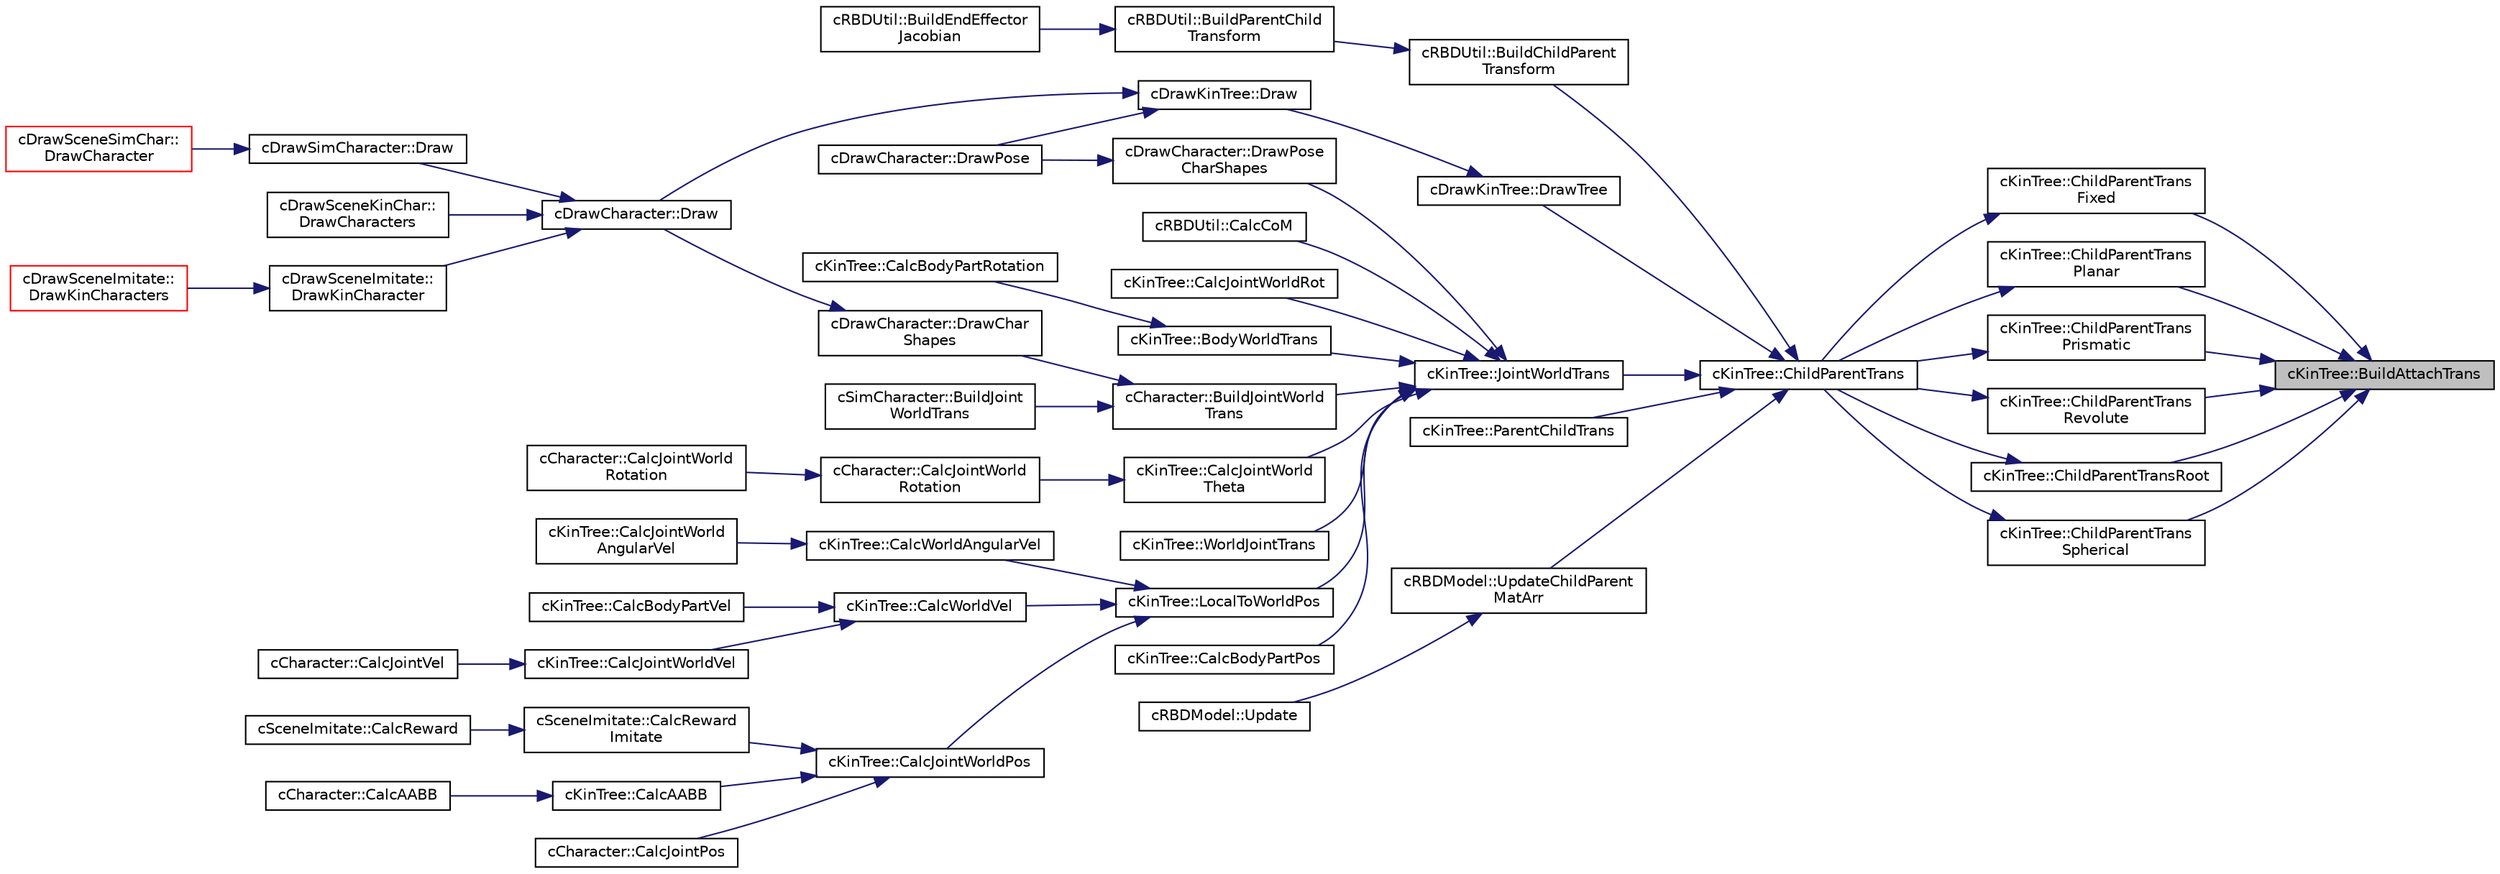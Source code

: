 digraph "cKinTree::BuildAttachTrans"
{
 // LATEX_PDF_SIZE
  edge [fontname="Helvetica",fontsize="10",labelfontname="Helvetica",labelfontsize="10"];
  node [fontname="Helvetica",fontsize="10",shape=record];
  rankdir="RL";
  Node1 [label="cKinTree::BuildAttachTrans",height=0.2,width=0.4,color="black", fillcolor="grey75", style="filled", fontcolor="black",tooltip=" "];
  Node1 -> Node2 [dir="back",color="midnightblue",fontsize="10",style="solid",fontname="Helvetica"];
  Node2 [label="cKinTree::ChildParentTrans\lFixed",height=0.2,width=0.4,color="black", fillcolor="white", style="filled",URL="$classc_kin_tree.html#a9d808f6590df3468c36fce1c09379e1d",tooltip=" "];
  Node2 -> Node3 [dir="back",color="midnightblue",fontsize="10",style="solid",fontname="Helvetica"];
  Node3 [label="cKinTree::ChildParentTrans",height=0.2,width=0.4,color="black", fillcolor="white", style="filled",URL="$classc_kin_tree.html#a128b028d804ebd233a3cf65eeffd843a",tooltip=" "];
  Node3 -> Node4 [dir="back",color="midnightblue",fontsize="10",style="solid",fontname="Helvetica"];
  Node4 [label="cRBDUtil::BuildChildParent\lTransform",height=0.2,width=0.4,color="black", fillcolor="white", style="filled",URL="$classc_r_b_d_util.html#a393ec92eefe6f45bde96754ff54975dd",tooltip=" "];
  Node4 -> Node5 [dir="back",color="midnightblue",fontsize="10",style="solid",fontname="Helvetica"];
  Node5 [label="cRBDUtil::BuildParentChild\lTransform",height=0.2,width=0.4,color="black", fillcolor="white", style="filled",URL="$classc_r_b_d_util.html#a290642676ecc8088adb9fe2a47581321",tooltip=" "];
  Node5 -> Node6 [dir="back",color="midnightblue",fontsize="10",style="solid",fontname="Helvetica"];
  Node6 [label="cRBDUtil::BuildEndEffector\lJacobian",height=0.2,width=0.4,color="black", fillcolor="white", style="filled",URL="$classc_r_b_d_util.html#aa05249dcaba40cdcf8cfbc0580f1b487",tooltip=" "];
  Node3 -> Node7 [dir="back",color="midnightblue",fontsize="10",style="solid",fontname="Helvetica"];
  Node7 [label="cDrawKinTree::DrawTree",height=0.2,width=0.4,color="black", fillcolor="white", style="filled",URL="$classc_draw_kin_tree.html#a3ac3fbab30458f7a0fd843c18e10885b",tooltip=" "];
  Node7 -> Node8 [dir="back",color="midnightblue",fontsize="10",style="solid",fontname="Helvetica"];
  Node8 [label="cDrawKinTree::Draw",height=0.2,width=0.4,color="black", fillcolor="white", style="filled",URL="$classc_draw_kin_tree.html#a8152937a4528ee5cc347b252fed16a3f",tooltip=" "];
  Node8 -> Node9 [dir="back",color="midnightblue",fontsize="10",style="solid",fontname="Helvetica"];
  Node9 [label="cDrawCharacter::Draw",height=0.2,width=0.4,color="black", fillcolor="white", style="filled",URL="$classc_draw_character.html#a85afe23957fc54b3d058f91770b2537e",tooltip=" "];
  Node9 -> Node10 [dir="back",color="midnightblue",fontsize="10",style="solid",fontname="Helvetica"];
  Node10 [label="cDrawSimCharacter::Draw",height=0.2,width=0.4,color="black", fillcolor="white", style="filled",URL="$classc_draw_sim_character.html#a9f0a67297252bd88282ad212bf032733",tooltip=" "];
  Node10 -> Node11 [dir="back",color="midnightblue",fontsize="10",style="solid",fontname="Helvetica"];
  Node11 [label="cDrawSceneSimChar::\lDrawCharacter",height=0.2,width=0.4,color="red", fillcolor="white", style="filled",URL="$classc_draw_scene_sim_char.html#a09e34a109f247453e5e135a60867a43c",tooltip=" "];
  Node9 -> Node14 [dir="back",color="midnightblue",fontsize="10",style="solid",fontname="Helvetica"];
  Node14 [label="cDrawSceneKinChar::\lDrawCharacters",height=0.2,width=0.4,color="black", fillcolor="white", style="filled",URL="$classc_draw_scene_kin_char.html#ab8bd61dfc0483c9314fcc6aa4c3a812b",tooltip=" "];
  Node9 -> Node15 [dir="back",color="midnightblue",fontsize="10",style="solid",fontname="Helvetica"];
  Node15 [label="cDrawSceneImitate::\lDrawKinCharacter",height=0.2,width=0.4,color="black", fillcolor="white", style="filled",URL="$classc_draw_scene_imitate.html#a410cacbc8a5923ba4651044e89d68909",tooltip=" "];
  Node15 -> Node16 [dir="back",color="midnightblue",fontsize="10",style="solid",fontname="Helvetica"];
  Node16 [label="cDrawSceneImitate::\lDrawKinCharacters",height=0.2,width=0.4,color="red", fillcolor="white", style="filled",URL="$classc_draw_scene_imitate.html#a5a679d121195c8478cf0090a8016083a",tooltip=" "];
  Node8 -> Node17 [dir="back",color="midnightblue",fontsize="10",style="solid",fontname="Helvetica"];
  Node17 [label="cDrawCharacter::DrawPose",height=0.2,width=0.4,color="black", fillcolor="white", style="filled",URL="$classc_draw_character.html#acb2ee17d59302e962fa211d177291290",tooltip=" "];
  Node3 -> Node18 [dir="back",color="midnightblue",fontsize="10",style="solid",fontname="Helvetica"];
  Node18 [label="cKinTree::JointWorldTrans",height=0.2,width=0.4,color="black", fillcolor="white", style="filled",URL="$classc_kin_tree.html#acecd45296511a0156ed587def403e719",tooltip=" "];
  Node18 -> Node19 [dir="back",color="midnightblue",fontsize="10",style="solid",fontname="Helvetica"];
  Node19 [label="cKinTree::BodyWorldTrans",height=0.2,width=0.4,color="black", fillcolor="white", style="filled",URL="$classc_kin_tree.html#a01928e82ebeca48369c5c78915e2b5cb",tooltip=" "];
  Node19 -> Node20 [dir="back",color="midnightblue",fontsize="10",style="solid",fontname="Helvetica"];
  Node20 [label="cKinTree::CalcBodyPartRotation",height=0.2,width=0.4,color="black", fillcolor="white", style="filled",URL="$classc_kin_tree.html#aca58825a85a5c4bc35a0066350cea9d7",tooltip=" "];
  Node18 -> Node21 [dir="back",color="midnightblue",fontsize="10",style="solid",fontname="Helvetica"];
  Node21 [label="cCharacter::BuildJointWorld\lTrans",height=0.2,width=0.4,color="black", fillcolor="white", style="filled",URL="$classc_character.html#a41648e406d0a2e868382f1708568cf00",tooltip=" "];
  Node21 -> Node22 [dir="back",color="midnightblue",fontsize="10",style="solid",fontname="Helvetica"];
  Node22 [label="cSimCharacter::BuildJoint\lWorldTrans",height=0.2,width=0.4,color="black", fillcolor="white", style="filled",URL="$classc_sim_character.html#a2441caf7642438cb5e0555db736abe0b",tooltip=" "];
  Node21 -> Node23 [dir="back",color="midnightblue",fontsize="10",style="solid",fontname="Helvetica"];
  Node23 [label="cDrawCharacter::DrawChar\lShapes",height=0.2,width=0.4,color="black", fillcolor="white", style="filled",URL="$classc_draw_character.html#a039230192a7c9a1880476d0130fb7bcf",tooltip=" "];
  Node23 -> Node9 [dir="back",color="midnightblue",fontsize="10",style="solid",fontname="Helvetica"];
  Node18 -> Node24 [dir="back",color="midnightblue",fontsize="10",style="solid",fontname="Helvetica"];
  Node24 [label="cKinTree::CalcBodyPartPos",height=0.2,width=0.4,color="black", fillcolor="white", style="filled",URL="$classc_kin_tree.html#aff46d193d965ec618e2bec6860bd3011",tooltip=" "];
  Node18 -> Node25 [dir="back",color="midnightblue",fontsize="10",style="solid",fontname="Helvetica"];
  Node25 [label="cRBDUtil::CalcCoM",height=0.2,width=0.4,color="black", fillcolor="white", style="filled",URL="$classc_r_b_d_util.html#a8f43dd473bd4409558b1d5c423fd70b2",tooltip=" "];
  Node18 -> Node26 [dir="back",color="midnightblue",fontsize="10",style="solid",fontname="Helvetica"];
  Node26 [label="cKinTree::CalcJointWorldRot",height=0.2,width=0.4,color="black", fillcolor="white", style="filled",URL="$classc_kin_tree.html#a7371583c29b5b8ef98ff52804dcc0400",tooltip=" "];
  Node18 -> Node27 [dir="back",color="midnightblue",fontsize="10",style="solid",fontname="Helvetica"];
  Node27 [label="cKinTree::CalcJointWorld\lTheta",height=0.2,width=0.4,color="black", fillcolor="white", style="filled",URL="$classc_kin_tree.html#affd2c68cd8051f6a61febaaf12c351cf",tooltip=" "];
  Node27 -> Node28 [dir="back",color="midnightblue",fontsize="10",style="solid",fontname="Helvetica"];
  Node28 [label="cCharacter::CalcJointWorld\lRotation",height=0.2,width=0.4,color="black", fillcolor="white", style="filled",URL="$classc_character.html#a0fbdd379c6d9d0a3349bff0a126bc2ef",tooltip=" "];
  Node28 -> Node29 [dir="back",color="midnightblue",fontsize="10",style="solid",fontname="Helvetica"];
  Node29 [label="cCharacter::CalcJointWorld\lRotation",height=0.2,width=0.4,color="black", fillcolor="white", style="filled",URL="$classc_character.html#a030290c45295034f337bfca2fd636486",tooltip=" "];
  Node18 -> Node30 [dir="back",color="midnightblue",fontsize="10",style="solid",fontname="Helvetica"];
  Node30 [label="cDrawCharacter::DrawPose\lCharShapes",height=0.2,width=0.4,color="black", fillcolor="white", style="filled",URL="$classc_draw_character.html#a9315c2b6bfdb2c9f8f19e7110b90beef",tooltip=" "];
  Node30 -> Node17 [dir="back",color="midnightblue",fontsize="10",style="solid",fontname="Helvetica"];
  Node18 -> Node31 [dir="back",color="midnightblue",fontsize="10",style="solid",fontname="Helvetica"];
  Node31 [label="cKinTree::LocalToWorldPos",height=0.2,width=0.4,color="black", fillcolor="white", style="filled",URL="$classc_kin_tree.html#af86ab0819b6e5cc1c0c622749574405a",tooltip=" "];
  Node31 -> Node32 [dir="back",color="midnightblue",fontsize="10",style="solid",fontname="Helvetica"];
  Node32 [label="cKinTree::CalcJointWorldPos",height=0.2,width=0.4,color="black", fillcolor="white", style="filled",URL="$classc_kin_tree.html#a0e39f113dd643a062d2fff685398ba72",tooltip=" "];
  Node32 -> Node33 [dir="back",color="midnightblue",fontsize="10",style="solid",fontname="Helvetica"];
  Node33 [label="cKinTree::CalcAABB",height=0.2,width=0.4,color="black", fillcolor="white", style="filled",URL="$classc_kin_tree.html#a59595ce4aed9fadf376642a0f1fb2cfb",tooltip=" "];
  Node33 -> Node34 [dir="back",color="midnightblue",fontsize="10",style="solid",fontname="Helvetica"];
  Node34 [label="cCharacter::CalcAABB",height=0.2,width=0.4,color="black", fillcolor="white", style="filled",URL="$classc_character.html#ae556c11ac768d00208519f3b7d5d7930",tooltip=" "];
  Node32 -> Node35 [dir="back",color="midnightblue",fontsize="10",style="solid",fontname="Helvetica"];
  Node35 [label="cCharacter::CalcJointPos",height=0.2,width=0.4,color="black", fillcolor="white", style="filled",URL="$classc_character.html#acce55570cef57282f2443a9caff5ad81",tooltip=" "];
  Node32 -> Node36 [dir="back",color="midnightblue",fontsize="10",style="solid",fontname="Helvetica"];
  Node36 [label="cSceneImitate::CalcReward\lImitate",height=0.2,width=0.4,color="black", fillcolor="white", style="filled",URL="$classc_scene_imitate.html#a5fa3ac5de8bbde3998e4943fcf8ab18b",tooltip=" "];
  Node36 -> Node37 [dir="back",color="midnightblue",fontsize="10",style="solid",fontname="Helvetica"];
  Node37 [label="cSceneImitate::CalcReward",height=0.2,width=0.4,color="black", fillcolor="white", style="filled",URL="$classc_scene_imitate.html#aed775e0aa0df893f1df6b35cda0cbeab",tooltip=" "];
  Node31 -> Node38 [dir="back",color="midnightblue",fontsize="10",style="solid",fontname="Helvetica"];
  Node38 [label="cKinTree::CalcWorldAngularVel",height=0.2,width=0.4,color="black", fillcolor="white", style="filled",URL="$classc_kin_tree.html#a0d57bcd16ba4bc6345e2b248a4a8d414",tooltip=" "];
  Node38 -> Node39 [dir="back",color="midnightblue",fontsize="10",style="solid",fontname="Helvetica"];
  Node39 [label="cKinTree::CalcJointWorld\lAngularVel",height=0.2,width=0.4,color="black", fillcolor="white", style="filled",URL="$classc_kin_tree.html#a55a56e20423c0d2db3d0ec1210b6c659",tooltip=" "];
  Node31 -> Node40 [dir="back",color="midnightblue",fontsize="10",style="solid",fontname="Helvetica"];
  Node40 [label="cKinTree::CalcWorldVel",height=0.2,width=0.4,color="black", fillcolor="white", style="filled",URL="$classc_kin_tree.html#adbbd8249ec14c0af4bd08660f953d0a6",tooltip=" "];
  Node40 -> Node41 [dir="back",color="midnightblue",fontsize="10",style="solid",fontname="Helvetica"];
  Node41 [label="cKinTree::CalcBodyPartVel",height=0.2,width=0.4,color="black", fillcolor="white", style="filled",URL="$classc_kin_tree.html#a44dbaf206ff4e66fbd37cff19ee7ff76",tooltip=" "];
  Node40 -> Node42 [dir="back",color="midnightblue",fontsize="10",style="solid",fontname="Helvetica"];
  Node42 [label="cKinTree::CalcJointWorldVel",height=0.2,width=0.4,color="black", fillcolor="white", style="filled",URL="$classc_kin_tree.html#ab000cac40a223177c1547de695185557",tooltip=" "];
  Node42 -> Node43 [dir="back",color="midnightblue",fontsize="10",style="solid",fontname="Helvetica"];
  Node43 [label="cCharacter::CalcJointVel",height=0.2,width=0.4,color="black", fillcolor="white", style="filled",URL="$classc_character.html#a4cf1475cdd68b2d22817c0e493a99997",tooltip=" "];
  Node18 -> Node44 [dir="back",color="midnightblue",fontsize="10",style="solid",fontname="Helvetica"];
  Node44 [label="cKinTree::WorldJointTrans",height=0.2,width=0.4,color="black", fillcolor="white", style="filled",URL="$classc_kin_tree.html#a94f030fdcf4ec40dc75e263f619b660e",tooltip=" "];
  Node3 -> Node45 [dir="back",color="midnightblue",fontsize="10",style="solid",fontname="Helvetica"];
  Node45 [label="cKinTree::ParentChildTrans",height=0.2,width=0.4,color="black", fillcolor="white", style="filled",URL="$classc_kin_tree.html#a5ee77f27a62b286e51fc04a1cd7e3a4e",tooltip=" "];
  Node3 -> Node46 [dir="back",color="midnightblue",fontsize="10",style="solid",fontname="Helvetica"];
  Node46 [label="cRBDModel::UpdateChildParent\lMatArr",height=0.2,width=0.4,color="black", fillcolor="white", style="filled",URL="$classc_r_b_d_model.html#a04c50731917961a60b4128a552e3736e",tooltip=" "];
  Node46 -> Node47 [dir="back",color="midnightblue",fontsize="10",style="solid",fontname="Helvetica"];
  Node47 [label="cRBDModel::Update",height=0.2,width=0.4,color="black", fillcolor="white", style="filled",URL="$classc_r_b_d_model.html#af4791a1c8722f4d66c8c54aee0cf0b78",tooltip=" "];
  Node1 -> Node48 [dir="back",color="midnightblue",fontsize="10",style="solid",fontname="Helvetica"];
  Node48 [label="cKinTree::ChildParentTrans\lPlanar",height=0.2,width=0.4,color="black", fillcolor="white", style="filled",URL="$classc_kin_tree.html#a9e56a9df76d7df722e1700c785b7e00a",tooltip=" "];
  Node48 -> Node3 [dir="back",color="midnightblue",fontsize="10",style="solid",fontname="Helvetica"];
  Node1 -> Node49 [dir="back",color="midnightblue",fontsize="10",style="solid",fontname="Helvetica"];
  Node49 [label="cKinTree::ChildParentTrans\lPrismatic",height=0.2,width=0.4,color="black", fillcolor="white", style="filled",URL="$classc_kin_tree.html#ac12a66913ac0e93ca11210d0648fff46",tooltip=" "];
  Node49 -> Node3 [dir="back",color="midnightblue",fontsize="10",style="solid",fontname="Helvetica"];
  Node1 -> Node50 [dir="back",color="midnightblue",fontsize="10",style="solid",fontname="Helvetica"];
  Node50 [label="cKinTree::ChildParentTrans\lRevolute",height=0.2,width=0.4,color="black", fillcolor="white", style="filled",URL="$classc_kin_tree.html#a50bc0a27fc208dd78787278b985f056a",tooltip=" "];
  Node50 -> Node3 [dir="back",color="midnightblue",fontsize="10",style="solid",fontname="Helvetica"];
  Node1 -> Node51 [dir="back",color="midnightblue",fontsize="10",style="solid",fontname="Helvetica"];
  Node51 [label="cKinTree::ChildParentTransRoot",height=0.2,width=0.4,color="black", fillcolor="white", style="filled",URL="$classc_kin_tree.html#a6516ddf706ee84a791581d0d3f256b46",tooltip=" "];
  Node51 -> Node3 [dir="back",color="midnightblue",fontsize="10",style="solid",fontname="Helvetica"];
  Node1 -> Node52 [dir="back",color="midnightblue",fontsize="10",style="solid",fontname="Helvetica"];
  Node52 [label="cKinTree::ChildParentTrans\lSpherical",height=0.2,width=0.4,color="black", fillcolor="white", style="filled",URL="$classc_kin_tree.html#a78fee3ee7e4986d39b8696efc96318e8",tooltip=" "];
  Node52 -> Node3 [dir="back",color="midnightblue",fontsize="10",style="solid",fontname="Helvetica"];
}
